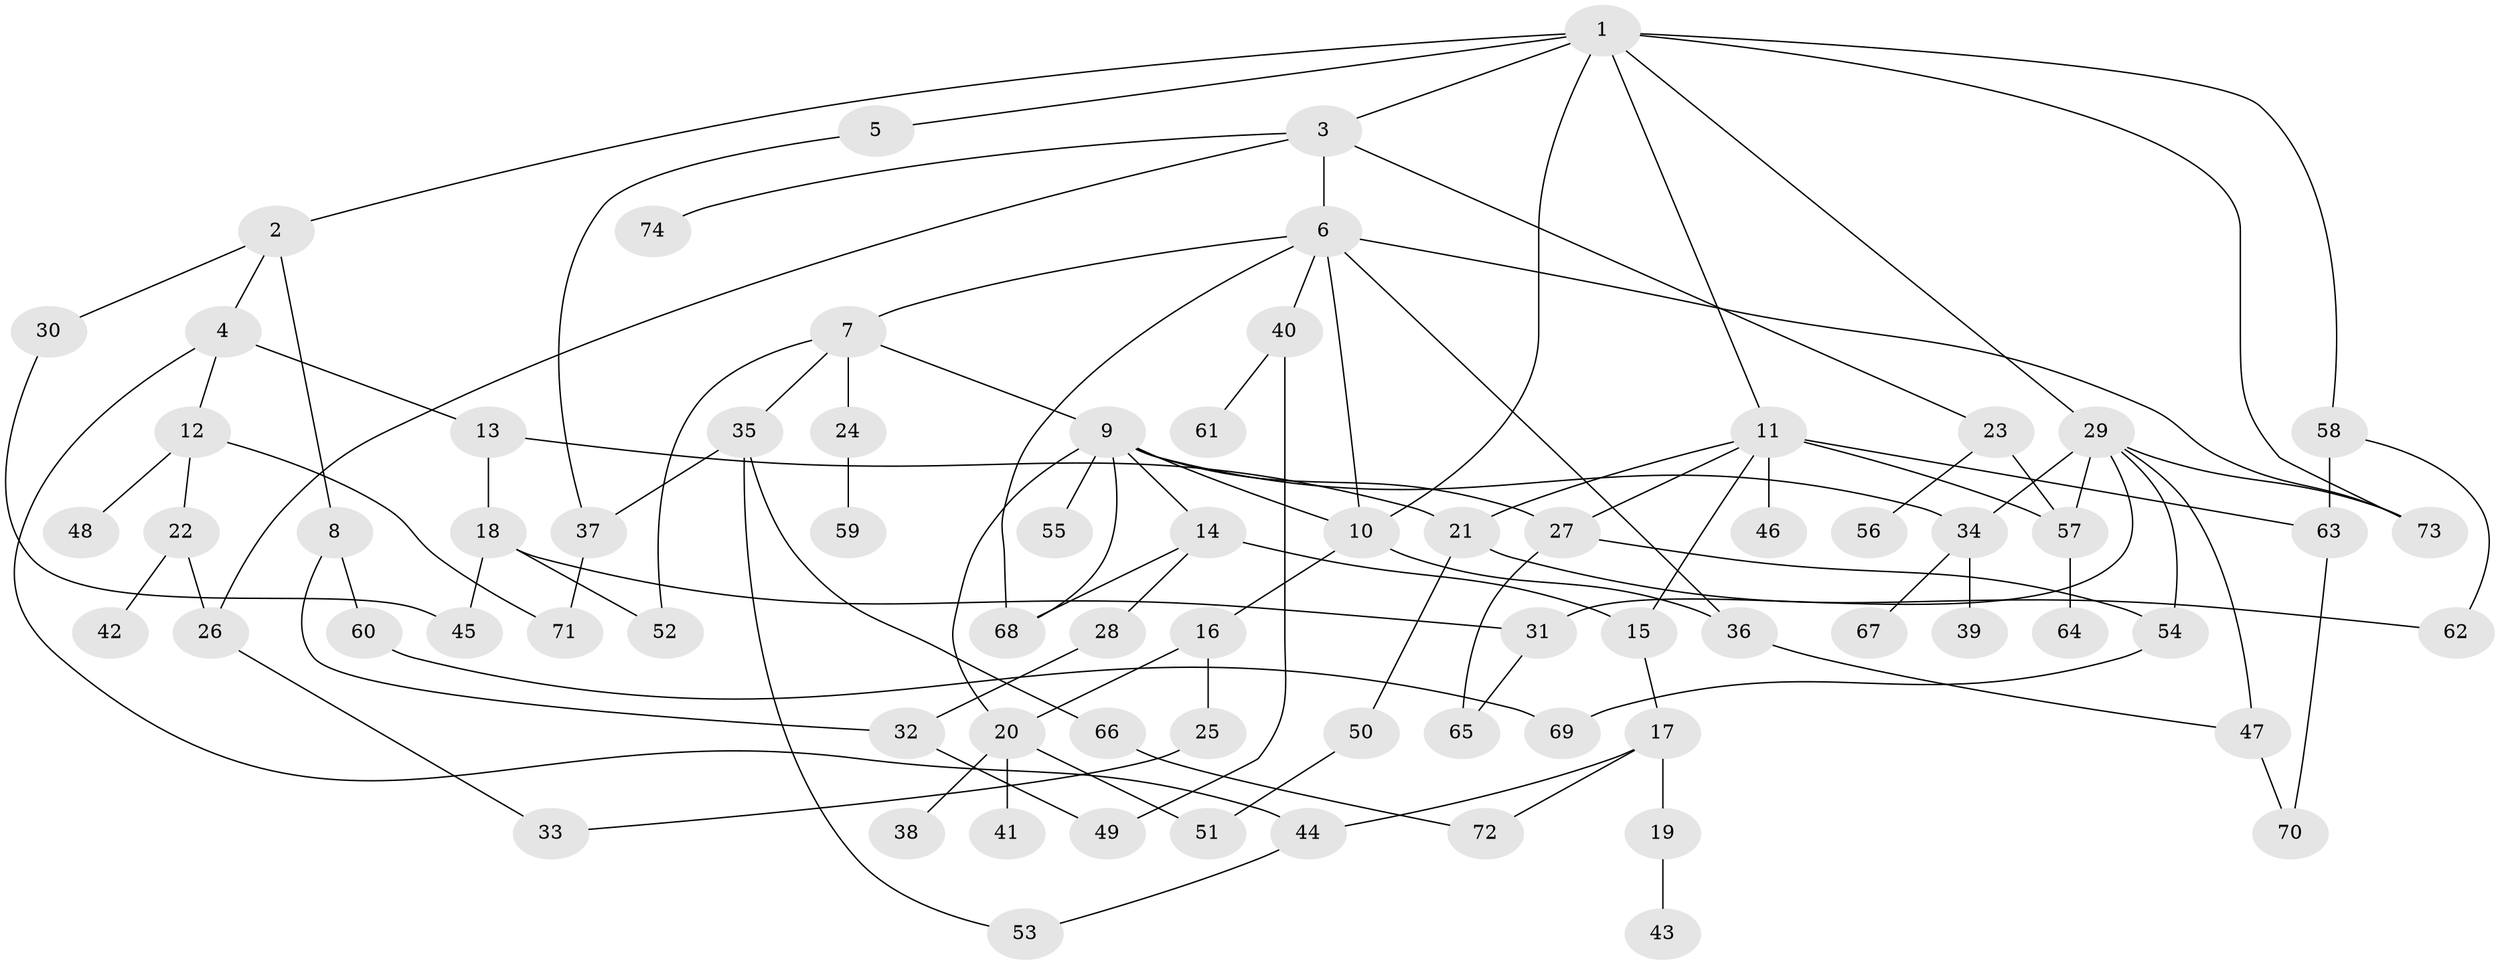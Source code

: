 // Generated by graph-tools (version 1.1) at 2025/41/03/09/25 04:41:27]
// undirected, 74 vertices, 107 edges
graph export_dot {
graph [start="1"]
  node [color=gray90,style=filled];
  1;
  2;
  3;
  4;
  5;
  6;
  7;
  8;
  9;
  10;
  11;
  12;
  13;
  14;
  15;
  16;
  17;
  18;
  19;
  20;
  21;
  22;
  23;
  24;
  25;
  26;
  27;
  28;
  29;
  30;
  31;
  32;
  33;
  34;
  35;
  36;
  37;
  38;
  39;
  40;
  41;
  42;
  43;
  44;
  45;
  46;
  47;
  48;
  49;
  50;
  51;
  52;
  53;
  54;
  55;
  56;
  57;
  58;
  59;
  60;
  61;
  62;
  63;
  64;
  65;
  66;
  67;
  68;
  69;
  70;
  71;
  72;
  73;
  74;
  1 -- 2;
  1 -- 3;
  1 -- 5;
  1 -- 10;
  1 -- 11;
  1 -- 29;
  1 -- 58;
  1 -- 73;
  2 -- 4;
  2 -- 8;
  2 -- 30;
  3 -- 6;
  3 -- 23;
  3 -- 74;
  3 -- 26;
  4 -- 12;
  4 -- 13;
  4 -- 44;
  5 -- 37;
  6 -- 7;
  6 -- 40;
  6 -- 36;
  6 -- 10;
  6 -- 73;
  6 -- 68;
  7 -- 9;
  7 -- 24;
  7 -- 35;
  7 -- 52;
  8 -- 32;
  8 -- 60;
  9 -- 14;
  9 -- 20;
  9 -- 27;
  9 -- 55;
  9 -- 68;
  9 -- 10;
  9 -- 34;
  10 -- 16;
  10 -- 36;
  11 -- 15;
  11 -- 21;
  11 -- 46;
  11 -- 63;
  11 -- 27;
  11 -- 57;
  12 -- 22;
  12 -- 48;
  12 -- 71;
  13 -- 18;
  13 -- 21;
  14 -- 28;
  14 -- 15;
  14 -- 68;
  15 -- 17;
  16 -- 25;
  16 -- 20;
  17 -- 19;
  17 -- 44;
  17 -- 72;
  18 -- 31;
  18 -- 45;
  18 -- 52;
  19 -- 43;
  20 -- 38;
  20 -- 41;
  20 -- 51;
  21 -- 50;
  21 -- 62;
  22 -- 26;
  22 -- 42;
  23 -- 56;
  23 -- 57;
  24 -- 59;
  25 -- 33;
  26 -- 33;
  27 -- 54;
  27 -- 65;
  28 -- 32;
  29 -- 34;
  29 -- 47;
  29 -- 73;
  29 -- 31;
  29 -- 57;
  29 -- 54;
  30 -- 45;
  31 -- 65;
  32 -- 49;
  34 -- 39;
  34 -- 67;
  35 -- 37;
  35 -- 53;
  35 -- 66;
  36 -- 47;
  37 -- 71;
  40 -- 49;
  40 -- 61;
  44 -- 53;
  47 -- 70;
  50 -- 51;
  54 -- 69;
  57 -- 64;
  58 -- 62;
  58 -- 63;
  60 -- 69;
  63 -- 70;
  66 -- 72;
}
